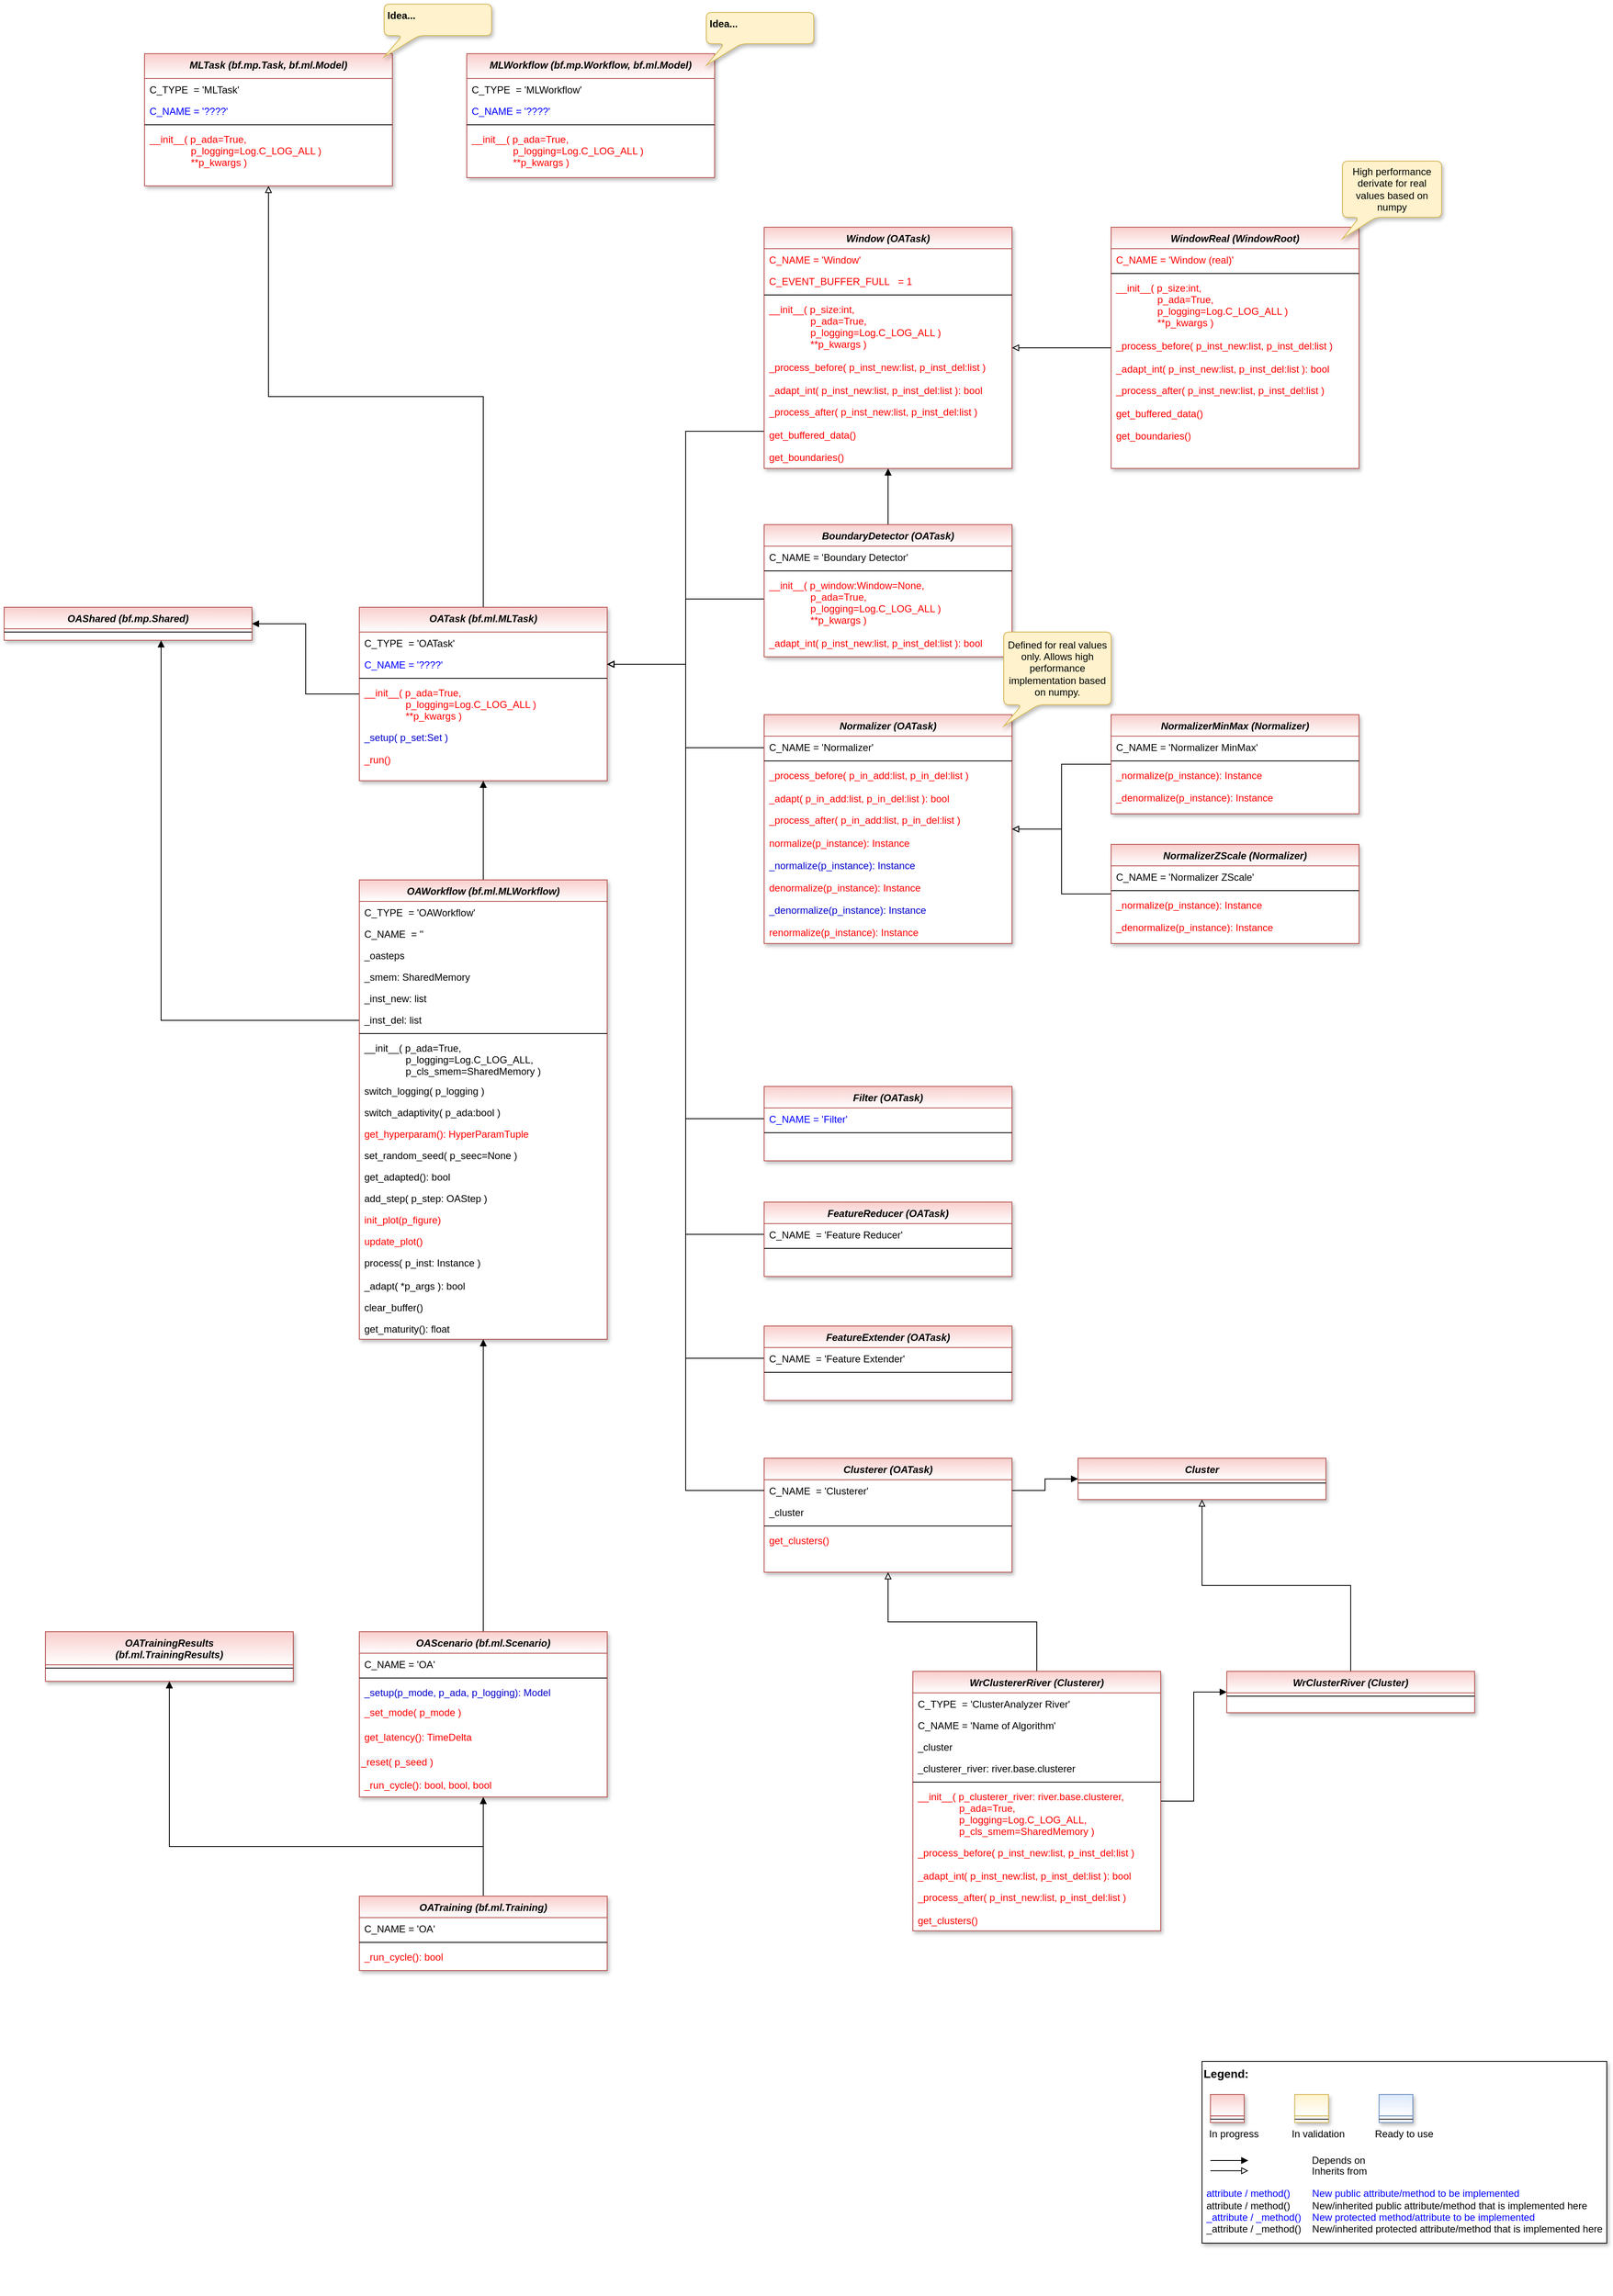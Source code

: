 <mxfile version="20.2.8" type="device"><diagram id="C5RBs43oDa-KdzZeNtuy" name="Page-1"><mxGraphModel dx="2856" dy="2919" grid="1" gridSize="10" guides="1" tooltips="1" connect="1" arrows="1" fold="1" page="1" pageScale="1" pageWidth="2336" pageHeight="1654" math="0" shadow="0"><root><mxCell id="WIyWlLk6GJQsqaUBKTNV-0"/><mxCell id="WIyWlLk6GJQsqaUBKTNV-1" parent="WIyWlLk6GJQsqaUBKTNV-0"/><mxCell id="NC4ok9Ms9W8lQ4tfJlZF-20" style="edgeStyle=orthogonalEdgeStyle;rounded=0;orthogonalLoop=1;jettySize=auto;html=1;fontColor=#FF0000;endArrow=block;endFill=1;" parent="WIyWlLk6GJQsqaUBKTNV-1" source="ado_M-dr3WUVXcom1yO_-1" target="NC4ok9Ms9W8lQ4tfJlZF-16" edge="1"><mxGeometry relative="1" as="geometry"/></mxCell><mxCell id="gAOArVK_EhJN2ORhpzu9-15" style="edgeStyle=orthogonalEdgeStyle;rounded=0;orthogonalLoop=1;jettySize=auto;html=1;endArrow=block;endFill=0;" edge="1" parent="WIyWlLk6GJQsqaUBKTNV-1" source="ado_M-dr3WUVXcom1yO_-1" target="gAOArVK_EhJN2ORhpzu9-0"><mxGeometry relative="1" as="geometry"/></mxCell><mxCell id="ado_M-dr3WUVXcom1yO_-1" value="OATask (bf.ml.MLTask)" style="swimlane;fontStyle=3;align=center;verticalAlign=top;childLayout=stackLayout;horizontal=1;startSize=30;horizontalStack=0;resizeParent=1;resizeLast=0;collapsible=1;marginBottom=0;rounded=0;shadow=1;strokeWidth=1;fillColor=#f8cecc;strokeColor=#b85450;swimlaneFillColor=#ffffff;gradientColor=#ffffff;" parent="WIyWlLk6GJQsqaUBKTNV-1" vertex="1"><mxGeometry x="470" y="580" width="300" height="210" as="geometry"><mxRectangle x="230" y="140" width="160" height="26" as="alternateBounds"/></mxGeometry></mxCell><mxCell id="fdyP1tWBDfPf_pqGQ-dC-29" value="C_TYPE  = 'OATask'" style="text;align=left;verticalAlign=top;spacingLeft=4;spacingRight=4;overflow=hidden;rotatable=0;points=[[0,0.5],[1,0.5]];portConstraint=eastwest;" parent="ado_M-dr3WUVXcom1yO_-1" vertex="1"><mxGeometry y="30" width="300" height="26" as="geometry"/></mxCell><mxCell id="fdyP1tWBDfPf_pqGQ-dC-30" value="C_NAME = '????'" style="text;align=left;verticalAlign=top;spacingLeft=4;spacingRight=4;overflow=hidden;rotatable=0;points=[[0,0.5],[1,0.5]];portConstraint=eastwest;fontColor=#0000FF;" parent="ado_M-dr3WUVXcom1yO_-1" vertex="1"><mxGeometry y="56" width="300" height="26" as="geometry"/></mxCell><mxCell id="ado_M-dr3WUVXcom1yO_-2" value="" style="line;html=1;strokeWidth=1;align=left;verticalAlign=middle;spacingTop=-1;spacingLeft=3;spacingRight=3;rotatable=0;labelPosition=right;points=[];portConstraint=eastwest;" parent="ado_M-dr3WUVXcom1yO_-1" vertex="1"><mxGeometry y="82" width="300" height="8" as="geometry"/></mxCell><mxCell id="fdyP1tWBDfPf_pqGQ-dC-4" value="__init__( p_ada=True,&#10;               p_logging=Log.C_LOG_ALL )&#10;               **p_kwargs )" style="text;align=left;verticalAlign=top;spacingLeft=4;spacingRight=4;overflow=hidden;rotatable=0;points=[[0,0.5],[1,0.5]];portConstraint=eastwest;fontColor=#FF0000;" parent="ado_M-dr3WUVXcom1yO_-1" vertex="1"><mxGeometry y="90" width="300" height="54" as="geometry"/></mxCell><mxCell id="Mj1DZ7dOPw6BhdOe2baF-34" value="_setup( p_set:Set )" style="text;align=left;verticalAlign=top;spacingLeft=4;spacingRight=4;overflow=hidden;rotatable=0;points=[[0,0.5],[1,0.5]];portConstraint=eastwest;fontColor=#0000CC;" parent="ado_M-dr3WUVXcom1yO_-1" vertex="1"><mxGeometry y="144" width="300" height="27" as="geometry"/></mxCell><mxCell id="ado_M-dr3WUVXcom1yO_-3" value="_run()" style="text;align=left;verticalAlign=top;spacingLeft=4;spacingRight=4;overflow=hidden;rotatable=0;points=[[0,0.5],[1,0.5]];portConstraint=eastwest;fontColor=#FF0000;" parent="ado_M-dr3WUVXcom1yO_-1" vertex="1"><mxGeometry y="171" width="300" height="28" as="geometry"/></mxCell><mxCell id="fcJVb3HREh7NScvAmxeq-0" value="" style="group" parent="WIyWlLk6GJQsqaUBKTNV-1" vertex="1" connectable="0"><mxGeometry x="1490" y="2340" width="490" height="220" as="geometry"/></mxCell><mxCell id="fcJVb3HREh7NScvAmxeq-1" value="&lt;font color=&quot;#000000&quot; size=&quot;1&quot;&gt;&lt;b style=&quot;font-size: 14px&quot;&gt;Legend:&lt;br&gt;&lt;/b&gt;&lt;/font&gt;&lt;br&gt;&lt;br&gt;&lt;br&gt;&lt;font color=&quot;#0000ff&quot; style=&quot;font-size: 6px&quot;&gt;&lt;br&gt;&lt;/font&gt;&lt;span style=&quot;color: rgb(0 , 0 , 0)&quot;&gt;&lt;font style=&quot;font-size: 4px&quot;&gt;&amp;nbsp; &amp;nbsp;&lt;/font&gt;&amp;nbsp;In progress&amp;nbsp; &amp;nbsp; &amp;nbsp; &amp;nbsp; &amp;nbsp; &amp;nbsp; In validation&amp;nbsp; &amp;nbsp; &amp;nbsp; &amp;nbsp; &amp;nbsp; &amp;nbsp;Ready to use&lt;/span&gt;&lt;font color=&quot;#000000&quot;&gt;&amp;nbsp;&lt;br&gt;&lt;/font&gt;&lt;font color=&quot;#0000ff&quot;&gt;&lt;br&gt;&lt;br&gt;&lt;br&gt;&lt;br&gt;&amp;nbsp;attribute / method()&amp;nbsp; &amp;nbsp; &amp;nbsp; &amp;nbsp; New public attribute/method to be implemented&lt;/font&gt;&lt;br&gt;&lt;font color=&quot;#000000&quot;&gt;&amp;nbsp;&lt;/font&gt;&lt;font color=&quot;#000000&quot;&gt;attribute / method()&lt;span&gt;&#9;&lt;/span&gt;&amp;nbsp; &amp;nbsp; &amp;nbsp; &amp;nbsp;New/inherited public attribute/method that is implemented here&lt;br&gt;&lt;/font&gt;&lt;font color=&quot;#0000ff&quot;&gt;&amp;nbsp;_attribute /&amp;nbsp;&lt;/font&gt;&lt;font color=&quot;#0000ff&quot;&gt;_method()&amp;nbsp; &amp;nbsp; New protected method/attribute to be implemented&lt;/font&gt;&lt;br&gt;&lt;font color=&quot;#000000&quot;&gt;&amp;nbsp;_attribute / _method()&amp;nbsp; &amp;nbsp; New/inherited protected attribute/method that is implemented here&lt;br&gt;&lt;/font&gt;&lt;font color=&quot;#000000&quot;&gt;&lt;br&gt;&lt;br&gt;&lt;br&gt;&lt;br&gt;&lt;br&gt;&lt;/font&gt;" style="text;html=1;align=left;verticalAlign=top;whiteSpace=wrap;rounded=0;fontColor=#006600;strokeColor=#000000;shadow=1;fillColor=#ffffff;" parent="fcJVb3HREh7NScvAmxeq-0" vertex="1"><mxGeometry width="490.0" height="220" as="geometry"/></mxCell><mxCell id="fcJVb3HREh7NScvAmxeq-2" value="Depends on" style="endArrow=block;html=1;labelPosition=right;verticalLabelPosition=middle;align=left;verticalAlign=middle;endFill=1;fontSize=12;" parent="fcJVb3HREh7NScvAmxeq-0" edge="1"><mxGeometry x="-1623.125" y="-2180" width="51.042" height="50" as="geometry"><mxPoint x="10.208" y="120.003" as="sourcePoint"/><mxPoint x="55.991" y="120.003" as="targetPoint"/><mxPoint x="98" as="offset"/><Array as="points"><mxPoint x="30.625" y="120"/></Array></mxGeometry></mxCell><mxCell id="fcJVb3HREh7NScvAmxeq-3" value="Inherits from" style="endArrow=block;html=1;labelPosition=right;verticalLabelPosition=middle;align=left;verticalAlign=middle;endFill=0;fontSize=12;" parent="fcJVb3HREh7NScvAmxeq-0" edge="1"><mxGeometry x="-1623.125" y="-2180" width="51.042" height="50" as="geometry"><mxPoint x="10.208" y="132.385" as="sourcePoint"/><mxPoint x="55.991" y="132.385" as="targetPoint"/><mxPoint x="98" y="1" as="offset"/></mxGeometry></mxCell><mxCell id="fcJVb3HREh7NScvAmxeq-4" value="" style="swimlane;fontStyle=3;align=center;verticalAlign=top;childLayout=stackLayout;horizontal=1;startSize=26;horizontalStack=0;resizeParent=1;resizeLast=0;collapsible=1;marginBottom=0;rounded=0;shadow=1;strokeWidth=1;fillColor=#f8cecc;strokeColor=#b85450;gradientColor=#ffffff;swimlaneFillColor=#ffffff;" parent="fcJVb3HREh7NScvAmxeq-0" vertex="1"><mxGeometry x="10.208" y="40" width="40.833" height="34" as="geometry"><mxRectangle x="230" y="140" width="160" height="26" as="alternateBounds"/></mxGeometry></mxCell><mxCell id="fcJVb3HREh7NScvAmxeq-5" value="" style="line;html=1;strokeWidth=1;align=left;verticalAlign=middle;spacingTop=-1;spacingLeft=3;spacingRight=3;rotatable=0;labelPosition=right;points=[];portConstraint=eastwest;" parent="fcJVb3HREh7NScvAmxeq-4" vertex="1"><mxGeometry y="26" width="40.833" height="8" as="geometry"/></mxCell><mxCell id="fcJVb3HREh7NScvAmxeq-6" value="" style="swimlane;fontStyle=3;align=center;verticalAlign=top;childLayout=stackLayout;horizontal=1;startSize=26;horizontalStack=0;resizeParent=1;resizeLast=0;collapsible=1;marginBottom=0;rounded=0;shadow=1;strokeWidth=1;fillColor=#fff2cc;strokeColor=#d6b656;gradientColor=#ffffff;swimlaneFillColor=#ffffff;" parent="fcJVb3HREh7NScvAmxeq-0" vertex="1"><mxGeometry x="112.292" y="40" width="40.833" height="34" as="geometry"><mxRectangle x="230" y="140" width="160" height="26" as="alternateBounds"/></mxGeometry></mxCell><mxCell id="fcJVb3HREh7NScvAmxeq-7" value="" style="line;html=1;strokeWidth=1;align=left;verticalAlign=middle;spacingTop=-1;spacingLeft=3;spacingRight=3;rotatable=0;labelPosition=right;points=[];portConstraint=eastwest;" parent="fcJVb3HREh7NScvAmxeq-6" vertex="1"><mxGeometry y="26" width="40.833" height="8" as="geometry"/></mxCell><mxCell id="fcJVb3HREh7NScvAmxeq-8" value="" style="swimlane;fontStyle=3;align=center;verticalAlign=top;childLayout=stackLayout;horizontal=1;startSize=26;horizontalStack=0;resizeParent=1;resizeLast=0;collapsible=1;marginBottom=0;rounded=0;shadow=1;strokeWidth=1;fillColor=#dae8fc;strokeColor=#6c8ebf;gradientColor=#ffffff;swimlaneFillColor=#ffffff;" parent="fcJVb3HREh7NScvAmxeq-0" vertex="1"><mxGeometry x="214.375" y="40" width="40.833" height="34" as="geometry"><mxRectangle x="230" y="140" width="160" height="26" as="alternateBounds"/></mxGeometry></mxCell><mxCell id="fcJVb3HREh7NScvAmxeq-9" value="" style="line;html=1;strokeWidth=1;align=left;verticalAlign=middle;spacingTop=-1;spacingLeft=3;spacingRight=3;rotatable=0;labelPosition=right;points=[];portConstraint=eastwest;" parent="fcJVb3HREh7NScvAmxeq-8" vertex="1"><mxGeometry y="26" width="40.833" height="8" as="geometry"/></mxCell><mxCell id="fdyP1tWBDfPf_pqGQ-dC-9" style="edgeStyle=orthogonalEdgeStyle;rounded=0;orthogonalLoop=1;jettySize=auto;html=1;entryX=0.5;entryY=1;entryDx=0;entryDy=0;fontColor=#0000FF;endArrow=block;endFill=1;" parent="WIyWlLk6GJQsqaUBKTNV-1" source="3OC-FlShTz39iofZlzZl-0" target="ado_M-dr3WUVXcom1yO_-1" edge="1"><mxGeometry relative="1" as="geometry"/></mxCell><mxCell id="NC4ok9Ms9W8lQ4tfJlZF-21" style="edgeStyle=orthogonalEdgeStyle;rounded=0;orthogonalLoop=1;jettySize=auto;html=1;fontColor=#FF0000;endArrow=block;endFill=1;exitX=0.5;exitY=0;exitDx=0;exitDy=0;" parent="WIyWlLk6GJQsqaUBKTNV-1" source="3OC-FlShTz39iofZlzZl-0" target="NC4ok9Ms9W8lQ4tfJlZF-16" edge="1"><mxGeometry relative="1" as="geometry"><Array as="points"><mxPoint x="620" y="1080"/><mxPoint x="230" y="1080"/></Array></mxGeometry></mxCell><mxCell id="3OC-FlShTz39iofZlzZl-0" value="OAWorkflow (bf.ml.MLWorkflow)" style="swimlane;fontStyle=3;align=center;verticalAlign=top;childLayout=stackLayout;horizontal=1;startSize=26;horizontalStack=0;resizeParent=1;resizeLast=0;collapsible=1;marginBottom=0;rounded=0;shadow=1;strokeWidth=1;fillColor=#f8cecc;strokeColor=#b85450;swimlaneFillColor=#ffffff;gradientColor=#ffffff;" parent="WIyWlLk6GJQsqaUBKTNV-1" vertex="1"><mxGeometry x="470" y="910" width="300" height="556" as="geometry"><mxRectangle x="230" y="140" width="160" height="26" as="alternateBounds"/></mxGeometry></mxCell><mxCell id="fdyP1tWBDfPf_pqGQ-dC-33" value="C_TYPE  = 'OAWorkflow'" style="text;align=left;verticalAlign=top;spacingLeft=4;spacingRight=4;overflow=hidden;rotatable=0;points=[[0,0.5],[1,0.5]];portConstraint=eastwest;" parent="3OC-FlShTz39iofZlzZl-0" vertex="1"><mxGeometry y="26" width="300" height="26" as="geometry"/></mxCell><mxCell id="fdyP1tWBDfPf_pqGQ-dC-80" value="C_NAME  = ''" style="text;align=left;verticalAlign=top;spacingLeft=4;spacingRight=4;overflow=hidden;rotatable=0;points=[[0,0.5],[1,0.5]];portConstraint=eastwest;" parent="3OC-FlShTz39iofZlzZl-0" vertex="1"><mxGeometry y="52" width="300" height="26" as="geometry"/></mxCell><mxCell id="fdyP1tWBDfPf_pqGQ-dC-3" value="_oasteps" style="text;align=left;verticalAlign=top;spacingLeft=4;spacingRight=4;overflow=hidden;rotatable=0;points=[[0,0.5],[1,0.5]];portConstraint=eastwest;" parent="3OC-FlShTz39iofZlzZl-0" vertex="1"><mxGeometry y="78" width="300" height="26" as="geometry"/></mxCell><mxCell id="NC4ok9Ms9W8lQ4tfJlZF-22" value="_smem: SharedMemory" style="text;align=left;verticalAlign=top;spacingLeft=4;spacingRight=4;overflow=hidden;rotatable=0;points=[[0,0.5],[1,0.5]];portConstraint=eastwest;" parent="3OC-FlShTz39iofZlzZl-0" vertex="1"><mxGeometry y="104" width="300" height="26" as="geometry"/></mxCell><mxCell id="14kwJcqRUbZYugePbtyL-12" value="_inst_new: list" style="text;align=left;verticalAlign=top;spacingLeft=4;spacingRight=4;overflow=hidden;rotatable=0;points=[[0,0.5],[1,0.5]];portConstraint=eastwest;" parent="3OC-FlShTz39iofZlzZl-0" vertex="1"><mxGeometry y="130" width="300" height="26" as="geometry"/></mxCell><mxCell id="14kwJcqRUbZYugePbtyL-13" value="_inst_del: list" style="text;align=left;verticalAlign=top;spacingLeft=4;spacingRight=4;overflow=hidden;rotatable=0;points=[[0,0.5],[1,0.5]];portConstraint=eastwest;" parent="3OC-FlShTz39iofZlzZl-0" vertex="1"><mxGeometry y="156" width="300" height="26" as="geometry"/></mxCell><mxCell id="3OC-FlShTz39iofZlzZl-1" value="" style="line;html=1;strokeWidth=1;align=left;verticalAlign=middle;spacingTop=-1;spacingLeft=3;spacingRight=3;rotatable=0;labelPosition=right;points=[];portConstraint=eastwest;" parent="3OC-FlShTz39iofZlzZl-0" vertex="1"><mxGeometry y="182" width="300" height="8" as="geometry"/></mxCell><mxCell id="OIbg5HYsmWzggLmKgJNS-1" value="__init__( p_ada=True,&#10;               p_logging=Log.C_LOG_ALL,&#10;               p_cls_smem=SharedMemory )" style="text;align=left;verticalAlign=top;spacingLeft=4;spacingRight=4;overflow=hidden;rotatable=0;points=[[0,0.5],[1,0.5]];portConstraint=eastwest;fontColor=default;" parent="3OC-FlShTz39iofZlzZl-0" vertex="1"><mxGeometry y="190" width="300" height="52" as="geometry"/></mxCell><mxCell id="OIbg5HYsmWzggLmKgJNS-3" value="switch_logging( p_logging ) " style="text;align=left;verticalAlign=top;spacingLeft=4;spacingRight=4;overflow=hidden;rotatable=0;points=[[0,0.5],[1,0.5]];portConstraint=eastwest;fontColor=default;" parent="3OC-FlShTz39iofZlzZl-0" vertex="1"><mxGeometry y="242" width="300" height="26" as="geometry"/></mxCell><mxCell id="OIbg5HYsmWzggLmKgJNS-2" value="switch_adaptivity( p_ada:bool )" style="text;align=left;verticalAlign=top;spacingLeft=4;spacingRight=4;overflow=hidden;rotatable=0;points=[[0,0.5],[1,0.5]];portConstraint=eastwest;fontColor=default;" parent="3OC-FlShTz39iofZlzZl-0" vertex="1"><mxGeometry y="268" width="300" height="26" as="geometry"/></mxCell><mxCell id="DvMJfROqPm55GrkHtYHW-2" value="get_hyperparam(): HyperParamTuple" style="text;align=left;verticalAlign=top;spacingLeft=4;spacingRight=4;overflow=hidden;rotatable=0;points=[[0,0.5],[1,0.5]];portConstraint=eastwest;fontColor=#FF0000;" parent="3OC-FlShTz39iofZlzZl-0" vertex="1"><mxGeometry y="294" width="300" height="26" as="geometry"/></mxCell><mxCell id="OIbg5HYsmWzggLmKgJNS-5" value="set_random_seed( p_seec=None )" style="text;align=left;verticalAlign=top;spacingLeft=4;spacingRight=4;overflow=hidden;rotatable=0;points=[[0,0.5],[1,0.5]];portConstraint=eastwest;fontColor=default;" parent="3OC-FlShTz39iofZlzZl-0" vertex="1"><mxGeometry y="320" width="300" height="26" as="geometry"/></mxCell><mxCell id="OIbg5HYsmWzggLmKgJNS-6" value="get_adapted(): bool" style="text;align=left;verticalAlign=top;spacingLeft=4;spacingRight=4;overflow=hidden;rotatable=0;points=[[0,0.5],[1,0.5]];portConstraint=eastwest;fontColor=default;" parent="3OC-FlShTz39iofZlzZl-0" vertex="1"><mxGeometry y="346" width="300" height="26" as="geometry"/></mxCell><mxCell id="fdyP1tWBDfPf_pqGQ-dC-2" value="add_step( p_step: OAStep )" style="text;align=left;verticalAlign=top;spacingLeft=4;spacingRight=4;overflow=hidden;rotatable=0;points=[[0,0.5],[1,0.5]];portConstraint=eastwest;fontColor=default;" parent="3OC-FlShTz39iofZlzZl-0" vertex="1"><mxGeometry y="372" width="300" height="26" as="geometry"/></mxCell><mxCell id="zpARfOfBUK2rn1c3wVCv-0" value="init_plot(p_figure)" style="text;align=left;verticalAlign=top;spacingLeft=4;spacingRight=4;overflow=hidden;rotatable=0;points=[[0,0.5],[1,0.5]];portConstraint=eastwest;fontColor=#FF0000;" parent="3OC-FlShTz39iofZlzZl-0" vertex="1"><mxGeometry y="398" width="300" height="26" as="geometry"/></mxCell><mxCell id="zpARfOfBUK2rn1c3wVCv-1" value="update_plot()" style="text;align=left;verticalAlign=top;spacingLeft=4;spacingRight=4;overflow=hidden;rotatable=0;points=[[0,0.5],[1,0.5]];portConstraint=eastwest;fontColor=#FF0000;" parent="3OC-FlShTz39iofZlzZl-0" vertex="1"><mxGeometry y="424" width="300" height="26" as="geometry"/></mxCell><mxCell id="qM1fBCs7_2jbFydnXF-A-2" value="process( p_inst: Instance )&#10;" style="text;align=left;verticalAlign=top;spacingLeft=4;spacingRight=4;overflow=hidden;rotatable=0;points=[[0,0.5],[1,0.5]];portConstraint=eastwest;fontColor=default;" parent="3OC-FlShTz39iofZlzZl-0" vertex="1"><mxGeometry y="450" width="300" height="28" as="geometry"/></mxCell><mxCell id="DvMJfROqPm55GrkHtYHW-3" value="_adapt( *p_args ): bool" style="text;align=left;verticalAlign=top;spacingLeft=4;spacingRight=4;overflow=hidden;rotatable=0;points=[[0,0.5],[1,0.5]];portConstraint=eastwest;fontColor=default;" parent="3OC-FlShTz39iofZlzZl-0" vertex="1"><mxGeometry y="478" width="300" height="26" as="geometry"/></mxCell><mxCell id="OIbg5HYsmWzggLmKgJNS-7" value="clear_buffer()" style="text;align=left;verticalAlign=top;spacingLeft=4;spacingRight=4;overflow=hidden;rotatable=0;points=[[0,0.5],[1,0.5]];portConstraint=eastwest;fontColor=default;" parent="3OC-FlShTz39iofZlzZl-0" vertex="1"><mxGeometry y="504" width="300" height="26" as="geometry"/></mxCell><mxCell id="OIbg5HYsmWzggLmKgJNS-8" value="get_maturity(): float" style="text;align=left;verticalAlign=top;spacingLeft=4;spacingRight=4;overflow=hidden;rotatable=0;points=[[0,0.5],[1,0.5]];portConstraint=eastwest;fontColor=default;" parent="3OC-FlShTz39iofZlzZl-0" vertex="1"><mxGeometry y="530" width="300" height="26" as="geometry"/></mxCell><mxCell id="fdyP1tWBDfPf_pqGQ-dC-82" style="edgeStyle=orthogonalEdgeStyle;rounded=0;orthogonalLoop=1;jettySize=auto;html=1;endArrow=block;endFill=1;fontColor=#0000FF;entryX=0.5;entryY=1;entryDx=0;entryDy=0;" parent="WIyWlLk6GJQsqaUBKTNV-1" source="fdyP1tWBDfPf_pqGQ-dC-23" target="3OC-FlShTz39iofZlzZl-0" edge="1"><mxGeometry relative="1" as="geometry"><mxPoint x="640" y="1960" as="targetPoint"/></mxGeometry></mxCell><mxCell id="fdyP1tWBDfPf_pqGQ-dC-23" value="OAScenario (bf.ml.Scenario)" style="swimlane;fontStyle=3;align=center;verticalAlign=top;childLayout=stackLayout;horizontal=1;startSize=26;horizontalStack=0;resizeParent=1;resizeLast=0;collapsible=1;marginBottom=0;rounded=0;shadow=1;strokeWidth=1;fillColor=#f8cecc;strokeColor=#b85450;swimlaneFillColor=#ffffff;gradientColor=#ffffff;" parent="WIyWlLk6GJQsqaUBKTNV-1" vertex="1"><mxGeometry x="470" y="1820" width="300" height="200" as="geometry"><mxRectangle x="230" y="140" width="160" height="26" as="alternateBounds"/></mxGeometry></mxCell><mxCell id="NC4ok9Ms9W8lQ4tfJlZF-8" value="C_NAME = 'OA'" style="text;align=left;verticalAlign=top;spacingLeft=4;spacingRight=4;overflow=hidden;rotatable=0;points=[[0,0.5],[1,0.5]];portConstraint=eastwest;" parent="fdyP1tWBDfPf_pqGQ-dC-23" vertex="1"><mxGeometry y="26" width="300" height="26" as="geometry"/></mxCell><mxCell id="fdyP1tWBDfPf_pqGQ-dC-24" value="" style="line;html=1;strokeWidth=1;align=left;verticalAlign=middle;spacingTop=-1;spacingLeft=3;spacingRight=3;rotatable=0;labelPosition=right;points=[];portConstraint=eastwest;" parent="fdyP1tWBDfPf_pqGQ-dC-23" vertex="1"><mxGeometry y="52" width="300" height="8" as="geometry"/></mxCell><mxCell id="NC4ok9Ms9W8lQ4tfJlZF-9" value="_setup(p_mode, p_ada, p_logging): Model" style="text;align=left;verticalAlign=top;spacingLeft=4;spacingRight=4;overflow=hidden;rotatable=0;points=[[0,0.5],[1,0.5]];portConstraint=eastwest;fontColor=#0000CC;" parent="fdyP1tWBDfPf_pqGQ-dC-23" vertex="1"><mxGeometry y="60" width="300" height="24" as="geometry"/></mxCell><mxCell id="NC4ok9Ms9W8lQ4tfJlZF-10" value="_set_mode( p_mode )" style="text;align=left;verticalAlign=top;spacingLeft=4;spacingRight=4;overflow=hidden;rotatable=0;points=[[0,0.5],[1,0.5]];portConstraint=eastwest;fontColor=#FF0000;" parent="fdyP1tWBDfPf_pqGQ-dC-23" vertex="1"><mxGeometry y="84" width="300" height="30" as="geometry"/></mxCell><mxCell id="NC4ok9Ms9W8lQ4tfJlZF-11" value="get_latency(): TimeDelta" style="text;align=left;verticalAlign=top;spacingLeft=4;spacingRight=4;overflow=hidden;rotatable=0;points=[[0,0.5],[1,0.5]];portConstraint=eastwest;fontColor=#FF0000;" parent="fdyP1tWBDfPf_pqGQ-dC-23" vertex="1"><mxGeometry y="114" width="300" height="30" as="geometry"/></mxCell><mxCell id="NC4ok9Ms9W8lQ4tfJlZF-12" value="&lt;span style=&quot;font-family: helvetica; font-size: 12px; font-style: normal; font-weight: 400; letter-spacing: normal; text-align: left; text-indent: 0px; text-transform: none; word-spacing: 0px; background-color: rgb(248, 249, 250); display: inline; float: none;&quot;&gt;_reset( p_seed )&lt;/span&gt;" style="text;whiteSpace=wrap;html=1;fontColor=#FF0000;" parent="fdyP1tWBDfPf_pqGQ-dC-23" vertex="1"><mxGeometry y="144" width="300" height="28" as="geometry"/></mxCell><mxCell id="NC4ok9Ms9W8lQ4tfJlZF-13" value="_run_cycle(): bool, bool, bool" style="text;align=left;verticalAlign=top;spacingLeft=4;spacingRight=4;overflow=hidden;rotatable=0;points=[[0,0.5],[1,0.5]];portConstraint=eastwest;fontColor=#FF0000;" parent="fdyP1tWBDfPf_pqGQ-dC-23" vertex="1"><mxGeometry y="172" width="300" height="26" as="geometry"/></mxCell><mxCell id="fdyP1tWBDfPf_pqGQ-dC-84" style="edgeStyle=orthogonalEdgeStyle;rounded=0;orthogonalLoop=1;jettySize=auto;html=1;entryX=0.5;entryY=1;entryDx=0;entryDy=0;endArrow=block;endFill=1;fontColor=#0000FF;" parent="WIyWlLk6GJQsqaUBKTNV-1" source="fdyP1tWBDfPf_pqGQ-dC-26" target="fdyP1tWBDfPf_pqGQ-dC-23" edge="1"><mxGeometry relative="1" as="geometry"/></mxCell><mxCell id="fdyP1tWBDfPf_pqGQ-dC-85" style="edgeStyle=orthogonalEdgeStyle;rounded=0;orthogonalLoop=1;jettySize=auto;html=1;entryX=0.5;entryY=1;entryDx=0;entryDy=0;endArrow=block;endFill=1;fontColor=#0000FF;exitX=0.5;exitY=0;exitDx=0;exitDy=0;" parent="WIyWlLk6GJQsqaUBKTNV-1" source="fdyP1tWBDfPf_pqGQ-dC-26" target="fdyP1tWBDfPf_pqGQ-dC-35" edge="1"><mxGeometry relative="1" as="geometry"><Array as="points"><mxPoint x="620" y="2080"/><mxPoint x="240" y="2080"/></Array></mxGeometry></mxCell><mxCell id="fdyP1tWBDfPf_pqGQ-dC-26" value="OATraining (bf.ml.Training)" style="swimlane;fontStyle=3;align=center;verticalAlign=top;childLayout=stackLayout;horizontal=1;startSize=26;horizontalStack=0;resizeParent=1;resizeLast=0;collapsible=1;marginBottom=0;rounded=0;shadow=1;strokeWidth=1;fillColor=#f8cecc;strokeColor=#b85450;swimlaneFillColor=#ffffff;gradientColor=#ffffff;" parent="WIyWlLk6GJQsqaUBKTNV-1" vertex="1"><mxGeometry x="470" y="2140" width="300" height="90" as="geometry"><mxRectangle x="230" y="140" width="160" height="26" as="alternateBounds"/></mxGeometry></mxCell><mxCell id="NC4ok9Ms9W8lQ4tfJlZF-15" value="C_NAME = 'OA'" style="text;align=left;verticalAlign=top;spacingLeft=4;spacingRight=4;overflow=hidden;rotatable=0;points=[[0,0.5],[1,0.5]];portConstraint=eastwest;" parent="fdyP1tWBDfPf_pqGQ-dC-26" vertex="1"><mxGeometry y="26" width="300" height="26" as="geometry"/></mxCell><mxCell id="fdyP1tWBDfPf_pqGQ-dC-27" value="" style="line;html=1;strokeWidth=1;align=left;verticalAlign=middle;spacingTop=-1;spacingLeft=3;spacingRight=3;rotatable=0;labelPosition=right;points=[];portConstraint=eastwest;" parent="fdyP1tWBDfPf_pqGQ-dC-26" vertex="1"><mxGeometry y="52" width="300" height="8" as="geometry"/></mxCell><mxCell id="NC4ok9Ms9W8lQ4tfJlZF-14" value="_run_cycle(): bool" style="text;align=left;verticalAlign=top;spacingLeft=4;spacingRight=4;overflow=hidden;rotatable=0;points=[[0,0.5],[1,0.5]];portConstraint=eastwest;fontColor=#FF0000;" parent="fdyP1tWBDfPf_pqGQ-dC-26" vertex="1"><mxGeometry y="60" width="300" height="24" as="geometry"/></mxCell><mxCell id="fdyP1tWBDfPf_pqGQ-dC-35" value="OATrainingResults &#10;(bf.ml.TrainingResults)" style="swimlane;fontStyle=3;align=center;verticalAlign=top;childLayout=stackLayout;horizontal=1;startSize=40;horizontalStack=0;resizeParent=1;resizeLast=0;collapsible=1;marginBottom=0;rounded=0;shadow=1;strokeWidth=1;fillColor=#f8cecc;strokeColor=#b85450;swimlaneFillColor=#ffffff;gradientColor=#ffffff;" parent="WIyWlLk6GJQsqaUBKTNV-1" vertex="1"><mxGeometry x="90" y="1820" width="300" height="60" as="geometry"><mxRectangle x="230" y="140" width="160" height="26" as="alternateBounds"/></mxGeometry></mxCell><mxCell id="fdyP1tWBDfPf_pqGQ-dC-36" value="" style="line;html=1;strokeWidth=1;align=left;verticalAlign=middle;spacingTop=-1;spacingLeft=3;spacingRight=3;rotatable=0;labelPosition=right;points=[];portConstraint=eastwest;" parent="fdyP1tWBDfPf_pqGQ-dC-35" vertex="1"><mxGeometry y="40" width="300" height="8" as="geometry"/></mxCell><mxCell id="fdyP1tWBDfPf_pqGQ-dC-51" style="edgeStyle=orthogonalEdgeStyle;rounded=0;orthogonalLoop=1;jettySize=auto;html=1;endArrow=block;endFill=0;fontColor=#0000FF;entryX=1;entryY=0.5;entryDx=0;entryDy=0;" parent="WIyWlLk6GJQsqaUBKTNV-1" source="fdyP1tWBDfPf_pqGQ-dC-42" target="fdyP1tWBDfPf_pqGQ-dC-30" edge="1"><mxGeometry relative="1" as="geometry"><mxPoint x="610" y="657" as="targetPoint"/><Array as="points"><mxPoint x="865" y="367"/><mxPoint x="865" y="649"/></Array></mxGeometry></mxCell><mxCell id="fdyP1tWBDfPf_pqGQ-dC-42" value="Window (OATask)" style="swimlane;fontStyle=3;align=center;verticalAlign=top;childLayout=stackLayout;horizontal=1;startSize=26;horizontalStack=0;resizeParent=1;resizeLast=0;collapsible=1;marginBottom=0;rounded=0;shadow=1;strokeWidth=1;fillColor=#f8cecc;strokeColor=#b85450;swimlaneFillColor=#ffffff;gradientColor=#ffffff;" parent="WIyWlLk6GJQsqaUBKTNV-1" vertex="1"><mxGeometry x="960" y="120" width="300" height="292" as="geometry"><mxRectangle x="230" y="140" width="160" height="26" as="alternateBounds"/></mxGeometry></mxCell><mxCell id="fdyP1tWBDfPf_pqGQ-dC-44" value="C_NAME = 'Window'" style="text;align=left;verticalAlign=top;spacingLeft=4;spacingRight=4;overflow=hidden;rotatable=0;points=[[0,0.5],[1,0.5]];portConstraint=eastwest;fontColor=#FF0000;" parent="fdyP1tWBDfPf_pqGQ-dC-42" vertex="1"><mxGeometry y="26" width="300" height="26" as="geometry"/></mxCell><mxCell id="RqsyXpQBPQFgxEc13Akh-0" value="C_EVENT_BUFFER_FULL   = 1" style="text;align=left;verticalAlign=top;spacingLeft=4;spacingRight=4;overflow=hidden;rotatable=0;points=[[0,0.5],[1,0.5]];portConstraint=eastwest;fontColor=#FF0000;" parent="fdyP1tWBDfPf_pqGQ-dC-42" vertex="1"><mxGeometry y="52" width="300" height="26" as="geometry"/></mxCell><mxCell id="fdyP1tWBDfPf_pqGQ-dC-45" value="" style="line;html=1;strokeWidth=1;align=left;verticalAlign=middle;spacingTop=-1;spacingLeft=3;spacingRight=3;rotatable=0;labelPosition=right;points=[];portConstraint=eastwest;" parent="fdyP1tWBDfPf_pqGQ-dC-42" vertex="1"><mxGeometry y="78" width="300" height="8" as="geometry"/></mxCell><mxCell id="mSS3zE6FMx0fszcsHujp-1" value="__init__( p_size:int,&#10;               p_ada=True,&#10;               p_logging=Log.C_LOG_ALL )&#10;               **p_kwargs )" style="text;align=left;verticalAlign=top;spacingLeft=4;spacingRight=4;overflow=hidden;rotatable=0;points=[[0,0.5],[1,0.5]];portConstraint=eastwest;fontColor=#FF0000;" parent="fdyP1tWBDfPf_pqGQ-dC-42" vertex="1"><mxGeometry y="86" width="300" height="70" as="geometry"/></mxCell><mxCell id="mSS3zE6FMx0fszcsHujp-4" value="_process_before( p_inst_new:list, p_inst_del:list )&#10;" style="text;align=left;verticalAlign=top;spacingLeft=4;spacingRight=4;overflow=hidden;rotatable=0;points=[[0,0.5],[1,0.5]];portConstraint=eastwest;fontColor=#FF0000;" parent="fdyP1tWBDfPf_pqGQ-dC-42" vertex="1"><mxGeometry y="156" width="300" height="28" as="geometry"/></mxCell><mxCell id="mSS3zE6FMx0fszcsHujp-5" value="_adapt_int( p_inst_new:list, p_inst_del:list ): bool" style="text;align=left;verticalAlign=top;spacingLeft=4;spacingRight=4;overflow=hidden;rotatable=0;points=[[0,0.5],[1,0.5]];portConstraint=eastwest;fontColor=#FF0000;" parent="fdyP1tWBDfPf_pqGQ-dC-42" vertex="1"><mxGeometry y="184" width="300" height="26" as="geometry"/></mxCell><mxCell id="mSS3zE6FMx0fszcsHujp-6" value="_process_after( p_inst_new:list, p_inst_del:list )&#10;" style="text;align=left;verticalAlign=top;spacingLeft=4;spacingRight=4;overflow=hidden;rotatable=0;points=[[0,0.5],[1,0.5]];portConstraint=eastwest;fontColor=#FF0000;" parent="fdyP1tWBDfPf_pqGQ-dC-42" vertex="1"><mxGeometry y="210" width="300" height="28" as="geometry"/></mxCell><mxCell id="zpARfOfBUK2rn1c3wVCv-2" value="get_buffered_data()" style="text;align=left;verticalAlign=top;spacingLeft=4;spacingRight=4;overflow=hidden;rotatable=0;points=[[0,0.5],[1,0.5]];portConstraint=eastwest;fontColor=#FF0000;" parent="fdyP1tWBDfPf_pqGQ-dC-42" vertex="1"><mxGeometry y="238" width="300" height="27" as="geometry"/></mxCell><mxCell id="mSS3zE6FMx0fszcsHujp-0" value="get_boundaries()" style="text;align=left;verticalAlign=top;spacingLeft=4;spacingRight=4;overflow=hidden;rotatable=0;points=[[0,0.5],[1,0.5]];portConstraint=eastwest;fontColor=#FF0000;" parent="fdyP1tWBDfPf_pqGQ-dC-42" vertex="1"><mxGeometry y="265" width="300" height="27" as="geometry"/></mxCell><mxCell id="NC4ok9Ms9W8lQ4tfJlZF-0" style="edgeStyle=orthogonalEdgeStyle;rounded=0;orthogonalLoop=1;jettySize=auto;html=1;entryX=1;entryY=0.5;entryDx=0;entryDy=0;exitX=0;exitY=0.5;exitDx=0;exitDy=0;endArrow=block;endFill=0;" parent="WIyWlLk6GJQsqaUBKTNV-1" target="fdyP1tWBDfPf_pqGQ-dC-30" edge="1"><mxGeometry relative="1" as="geometry"><mxPoint x="960" y="749" as="sourcePoint"/><Array as="points"><mxPoint x="960" y="750"/><mxPoint x="865" y="750"/><mxPoint x="865" y="649"/></Array></mxGeometry></mxCell><mxCell id="fdyP1tWBDfPf_pqGQ-dC-52" value="Normalizer (OATask)" style="swimlane;fontStyle=3;align=center;verticalAlign=top;childLayout=stackLayout;horizontal=1;startSize=26;horizontalStack=0;resizeParent=1;resizeLast=0;collapsible=1;marginBottom=0;rounded=0;shadow=1;strokeWidth=1;fillColor=#f8cecc;strokeColor=#b85450;swimlaneFillColor=#ffffff;gradientColor=#ffffff;" parent="WIyWlLk6GJQsqaUBKTNV-1" vertex="1"><mxGeometry x="960" y="710" width="300" height="277" as="geometry"><mxRectangle x="230" y="140" width="160" height="26" as="alternateBounds"/></mxGeometry></mxCell><mxCell id="fdyP1tWBDfPf_pqGQ-dC-54" value="C_NAME = 'Normalizer'" style="text;align=left;verticalAlign=top;spacingLeft=4;spacingRight=4;overflow=hidden;rotatable=0;points=[[0,0.5],[1,0.5]];portConstraint=eastwest;fontColor=default;" parent="fdyP1tWBDfPf_pqGQ-dC-52" vertex="1"><mxGeometry y="26" width="300" height="26" as="geometry"/></mxCell><mxCell id="fdyP1tWBDfPf_pqGQ-dC-55" value="" style="line;html=1;strokeWidth=1;align=left;verticalAlign=middle;spacingTop=-1;spacingLeft=3;spacingRight=3;rotatable=0;labelPosition=right;points=[];portConstraint=eastwest;" parent="fdyP1tWBDfPf_pqGQ-dC-52" vertex="1"><mxGeometry y="52" width="300" height="8" as="geometry"/></mxCell><mxCell id="6KIZsyNkFvf6BareoY1m-6" value="_process_before( p_in_add:list, p_in_del:list )&#10;" style="text;align=left;verticalAlign=top;spacingLeft=4;spacingRight=4;overflow=hidden;rotatable=0;points=[[0,0.5],[1,0.5]];portConstraint=eastwest;fontColor=#FF0000;" parent="fdyP1tWBDfPf_pqGQ-dC-52" vertex="1"><mxGeometry y="60" width="300" height="28" as="geometry"/></mxCell><mxCell id="6KIZsyNkFvf6BareoY1m-7" value="_adapt( p_in_add:list, p_in_del:list ): bool" style="text;align=left;verticalAlign=top;spacingLeft=4;spacingRight=4;overflow=hidden;rotatable=0;points=[[0,0.5],[1,0.5]];portConstraint=eastwest;fontColor=#FF0000;" parent="fdyP1tWBDfPf_pqGQ-dC-52" vertex="1"><mxGeometry y="88" width="300" height="26" as="geometry"/></mxCell><mxCell id="6KIZsyNkFvf6BareoY1m-8" value="_process_after( p_in_add:list, p_in_del:list )&#10;" style="text;align=left;verticalAlign=top;spacingLeft=4;spacingRight=4;overflow=hidden;rotatable=0;points=[[0,0.5],[1,0.5]];portConstraint=eastwest;fontColor=#FF0000;" parent="fdyP1tWBDfPf_pqGQ-dC-52" vertex="1"><mxGeometry y="114" width="300" height="28" as="geometry"/></mxCell><mxCell id="NC4ok9Ms9W8lQ4tfJlZF-23" value="normalize(p_instance): Instance" style="text;align=left;verticalAlign=top;spacingLeft=4;spacingRight=4;overflow=hidden;rotatable=0;points=[[0,0.5],[1,0.5]];portConstraint=eastwest;fontColor=#FF0000;" parent="fdyP1tWBDfPf_pqGQ-dC-52" vertex="1"><mxGeometry y="142" width="300" height="27" as="geometry"/></mxCell><mxCell id="zpARfOfBUK2rn1c3wVCv-5" value="_normalize(p_instance): Instance" style="text;align=left;verticalAlign=top;spacingLeft=4;spacingRight=4;overflow=hidden;rotatable=0;points=[[0,0.5],[1,0.5]];portConstraint=eastwest;fontColor=#0000CC;" parent="fdyP1tWBDfPf_pqGQ-dC-52" vertex="1"><mxGeometry y="169" width="300" height="27" as="geometry"/></mxCell><mxCell id="NC4ok9Ms9W8lQ4tfJlZF-24" value="denormalize(p_instance): Instance" style="text;align=left;verticalAlign=top;spacingLeft=4;spacingRight=4;overflow=hidden;rotatable=0;points=[[0,0.5],[1,0.5]];portConstraint=eastwest;fontColor=#FF0000;" parent="fdyP1tWBDfPf_pqGQ-dC-52" vertex="1"><mxGeometry y="196" width="300" height="27" as="geometry"/></mxCell><mxCell id="zpARfOfBUK2rn1c3wVCv-6" value="_denormalize(p_instance): Instance" style="text;align=left;verticalAlign=top;spacingLeft=4;spacingRight=4;overflow=hidden;rotatable=0;points=[[0,0.5],[1,0.5]];portConstraint=eastwest;fontColor=#0000CC;" parent="fdyP1tWBDfPf_pqGQ-dC-52" vertex="1"><mxGeometry y="223" width="300" height="27" as="geometry"/></mxCell><mxCell id="NC4ok9Ms9W8lQ4tfJlZF-25" value="renormalize(p_instance): Instance" style="text;align=left;verticalAlign=top;spacingLeft=4;spacingRight=4;overflow=hidden;rotatable=0;points=[[0,0.5],[1,0.5]];portConstraint=eastwest;fontColor=#FF0000;" parent="fdyP1tWBDfPf_pqGQ-dC-52" vertex="1"><mxGeometry y="250" width="300" height="27" as="geometry"/></mxCell><mxCell id="fdyP1tWBDfPf_pqGQ-dC-61" style="edgeStyle=orthogonalEdgeStyle;rounded=0;orthogonalLoop=1;jettySize=auto;html=1;endArrow=block;endFill=0;fontColor=#0000FF;exitX=0;exitY=0.5;exitDx=0;exitDy=0;entryX=1;entryY=0.5;entryDx=0;entryDy=0;" parent="WIyWlLk6GJQsqaUBKTNV-1" target="fdyP1tWBDfPf_pqGQ-dC-30" edge="1"><mxGeometry relative="1" as="geometry"><mxPoint x="610" y="657" as="targetPoint"/><mxPoint x="960" y="1199" as="sourcePoint"/><Array as="points"><mxPoint x="865" y="1199"/><mxPoint x="865" y="649"/></Array></mxGeometry></mxCell><mxCell id="fdyP1tWBDfPf_pqGQ-dC-57" value="Filter (OATask)" style="swimlane;fontStyle=3;align=center;verticalAlign=top;childLayout=stackLayout;horizontal=1;startSize=26;horizontalStack=0;resizeParent=1;resizeLast=0;collapsible=1;marginBottom=0;rounded=0;shadow=1;strokeWidth=1;fillColor=#f8cecc;strokeColor=#b85450;swimlaneFillColor=#ffffff;gradientColor=#ffffff;" parent="WIyWlLk6GJQsqaUBKTNV-1" vertex="1"><mxGeometry x="960" y="1160" width="300" height="90" as="geometry"><mxRectangle x="230" y="140" width="160" height="26" as="alternateBounds"/></mxGeometry></mxCell><mxCell id="fdyP1tWBDfPf_pqGQ-dC-59" value="C_NAME = 'Filter'" style="text;align=left;verticalAlign=top;spacingLeft=4;spacingRight=4;overflow=hidden;rotatable=0;points=[[0,0.5],[1,0.5]];portConstraint=eastwest;fontColor=#0000FF;" parent="fdyP1tWBDfPf_pqGQ-dC-57" vertex="1"><mxGeometry y="26" width="300" height="26" as="geometry"/></mxCell><mxCell id="fdyP1tWBDfPf_pqGQ-dC-60" value="" style="line;html=1;strokeWidth=1;align=left;verticalAlign=middle;spacingTop=-1;spacingLeft=3;spacingRight=3;rotatable=0;labelPosition=right;points=[];portConstraint=eastwest;" parent="fdyP1tWBDfPf_pqGQ-dC-57" vertex="1"><mxGeometry y="52" width="300" height="8" as="geometry"/></mxCell><mxCell id="fdyP1tWBDfPf_pqGQ-dC-70" style="edgeStyle=orthogonalEdgeStyle;rounded=0;orthogonalLoop=1;jettySize=auto;html=1;endArrow=block;endFill=0;fontColor=#0000FF;entryX=1;entryY=0.5;entryDx=0;entryDy=0;exitX=0;exitY=0.5;exitDx=0;exitDy=0;" parent="WIyWlLk6GJQsqaUBKTNV-1" source="fdyP1tWBDfPf_pqGQ-dC-63" target="fdyP1tWBDfPf_pqGQ-dC-30" edge="1"><mxGeometry relative="1" as="geometry"><mxPoint x="610" y="657" as="targetPoint"/></mxGeometry></mxCell><mxCell id="fdyP1tWBDfPf_pqGQ-dC-62" value="FeatureReducer (OATask)" style="swimlane;fontStyle=3;align=center;verticalAlign=top;childLayout=stackLayout;horizontal=1;startSize=26;horizontalStack=0;resizeParent=1;resizeLast=0;collapsible=1;marginBottom=0;rounded=0;shadow=1;strokeWidth=1;fillColor=#f8cecc;strokeColor=#b85450;swimlaneFillColor=#ffffff;gradientColor=#ffffff;" parent="WIyWlLk6GJQsqaUBKTNV-1" vertex="1"><mxGeometry x="960" y="1300" width="300" height="90" as="geometry"><mxRectangle x="230" y="140" width="160" height="26" as="alternateBounds"/></mxGeometry></mxCell><mxCell id="fdyP1tWBDfPf_pqGQ-dC-63" value="C_NAME  = 'Feature Reducer'" style="text;align=left;verticalAlign=top;spacingLeft=4;spacingRight=4;overflow=hidden;rotatable=0;points=[[0,0.5],[1,0.5]];portConstraint=eastwest;" parent="fdyP1tWBDfPf_pqGQ-dC-62" vertex="1"><mxGeometry y="26" width="300" height="26" as="geometry"/></mxCell><mxCell id="fdyP1tWBDfPf_pqGQ-dC-65" value="" style="line;html=1;strokeWidth=1;align=left;verticalAlign=middle;spacingTop=-1;spacingLeft=3;spacingRight=3;rotatable=0;labelPosition=right;points=[];portConstraint=eastwest;" parent="fdyP1tWBDfPf_pqGQ-dC-62" vertex="1"><mxGeometry y="52" width="300" height="8" as="geometry"/></mxCell><mxCell id="fdyP1tWBDfPf_pqGQ-dC-71" style="edgeStyle=orthogonalEdgeStyle;rounded=0;orthogonalLoop=1;jettySize=auto;html=1;endArrow=block;endFill=0;fontColor=#0000FF;entryX=1;entryY=0.5;entryDx=0;entryDy=0;exitX=0;exitY=0.5;exitDx=0;exitDy=0;" parent="WIyWlLk6GJQsqaUBKTNV-1" source="fdyP1tWBDfPf_pqGQ-dC-67" target="fdyP1tWBDfPf_pqGQ-dC-30" edge="1"><mxGeometry relative="1" as="geometry"><mxPoint x="610" y="657" as="targetPoint"/></mxGeometry></mxCell><mxCell id="fdyP1tWBDfPf_pqGQ-dC-66" value="FeatureExtender (OATask)" style="swimlane;fontStyle=3;align=center;verticalAlign=top;childLayout=stackLayout;horizontal=1;startSize=26;horizontalStack=0;resizeParent=1;resizeLast=0;collapsible=1;marginBottom=0;rounded=0;shadow=1;strokeWidth=1;fillColor=#f8cecc;strokeColor=#b85450;swimlaneFillColor=#ffffff;gradientColor=#ffffff;" parent="WIyWlLk6GJQsqaUBKTNV-1" vertex="1"><mxGeometry x="960" y="1450" width="300" height="90" as="geometry"><mxRectangle x="230" y="140" width="160" height="26" as="alternateBounds"/></mxGeometry></mxCell><mxCell id="fdyP1tWBDfPf_pqGQ-dC-67" value="C_NAME  = 'Feature Extender'" style="text;align=left;verticalAlign=top;spacingLeft=4;spacingRight=4;overflow=hidden;rotatable=0;points=[[0,0.5],[1,0.5]];portConstraint=eastwest;" parent="fdyP1tWBDfPf_pqGQ-dC-66" vertex="1"><mxGeometry y="26" width="300" height="26" as="geometry"/></mxCell><mxCell id="fdyP1tWBDfPf_pqGQ-dC-69" value="" style="line;html=1;strokeWidth=1;align=left;verticalAlign=middle;spacingTop=-1;spacingLeft=3;spacingRight=3;rotatable=0;labelPosition=right;points=[];portConstraint=eastwest;" parent="fdyP1tWBDfPf_pqGQ-dC-66" vertex="1"><mxGeometry y="52" width="300" height="8" as="geometry"/></mxCell><mxCell id="fdyP1tWBDfPf_pqGQ-dC-91" value="Clusterer (OATask)" style="swimlane;fontStyle=3;align=center;verticalAlign=top;childLayout=stackLayout;horizontal=1;startSize=26;horizontalStack=0;resizeParent=1;resizeLast=0;collapsible=1;marginBottom=0;rounded=0;shadow=1;strokeWidth=1;fillColor=#f8cecc;strokeColor=#b85450;swimlaneFillColor=#ffffff;gradientColor=#ffffff;" parent="WIyWlLk6GJQsqaUBKTNV-1" vertex="1"><mxGeometry x="960" y="1610" width="300" height="138" as="geometry"><mxRectangle x="230" y="140" width="160" height="26" as="alternateBounds"/></mxGeometry></mxCell><mxCell id="fdyP1tWBDfPf_pqGQ-dC-92" value="C_NAME  = 'Clusterer'" style="text;align=left;verticalAlign=top;spacingLeft=4;spacingRight=4;overflow=hidden;rotatable=0;points=[[0,0.5],[1,0.5]];portConstraint=eastwest;" parent="fdyP1tWBDfPf_pqGQ-dC-91" vertex="1"><mxGeometry y="26" width="300" height="26" as="geometry"/></mxCell><mxCell id="NC4ok9Ms9W8lQ4tfJlZF-26" value="_cluster" style="text;align=left;verticalAlign=top;spacingLeft=4;spacingRight=4;overflow=hidden;rotatable=0;points=[[0,0.5],[1,0.5]];portConstraint=eastwest;" parent="fdyP1tWBDfPf_pqGQ-dC-91" vertex="1"><mxGeometry y="52" width="300" height="26" as="geometry"/></mxCell><mxCell id="fdyP1tWBDfPf_pqGQ-dC-95" value="" style="line;html=1;strokeWidth=1;align=left;verticalAlign=middle;spacingTop=-1;spacingLeft=3;spacingRight=3;rotatable=0;labelPosition=right;points=[];portConstraint=eastwest;" parent="fdyP1tWBDfPf_pqGQ-dC-91" vertex="1"><mxGeometry y="78" width="300" height="8" as="geometry"/></mxCell><mxCell id="NC4ok9Ms9W8lQ4tfJlZF-27" value="get_clusters()" style="text;align=left;verticalAlign=top;spacingLeft=4;spacingRight=4;overflow=hidden;rotatable=0;points=[[0,0.5],[1,0.5]];portConstraint=eastwest;fontColor=#FF0000;" parent="fdyP1tWBDfPf_pqGQ-dC-91" vertex="1"><mxGeometry y="86" width="300" height="26" as="geometry"/></mxCell><mxCell id="ZzQm4s6gQr2k5gAJpQ90-0" value="Cluster" style="swimlane;fontStyle=3;align=center;verticalAlign=top;childLayout=stackLayout;horizontal=1;startSize=26;horizontalStack=0;resizeParent=1;resizeLast=0;collapsible=1;marginBottom=0;rounded=0;shadow=1;strokeWidth=1;fillColor=#f8cecc;strokeColor=#b85450;swimlaneFillColor=#ffffff;gradientColor=#ffffff;" parent="WIyWlLk6GJQsqaUBKTNV-1" vertex="1"><mxGeometry x="1340" y="1610" width="300" height="50" as="geometry"><mxRectangle x="230" y="140" width="160" height="26" as="alternateBounds"/></mxGeometry></mxCell><mxCell id="ZzQm4s6gQr2k5gAJpQ90-3" value="" style="line;html=1;strokeWidth=1;align=left;verticalAlign=middle;spacingTop=-1;spacingLeft=3;spacingRight=3;rotatable=0;labelPosition=right;points=[];portConstraint=eastwest;" parent="ZzQm4s6gQr2k5gAJpQ90-0" vertex="1"><mxGeometry y="26" width="300" height="8" as="geometry"/></mxCell><mxCell id="ZzQm4s6gQr2k5gAJpQ90-4" style="edgeStyle=orthogonalEdgeStyle;rounded=0;orthogonalLoop=1;jettySize=auto;html=1;entryX=0;entryY=0.5;entryDx=0;entryDy=0;endArrow=block;endFill=1;" parent="WIyWlLk6GJQsqaUBKTNV-1" source="fdyP1tWBDfPf_pqGQ-dC-92" target="ZzQm4s6gQr2k5gAJpQ90-0" edge="1"><mxGeometry relative="1" as="geometry"/></mxCell><mxCell id="6KIZsyNkFvf6BareoY1m-5" style="edgeStyle=orthogonalEdgeStyle;rounded=0;orthogonalLoop=1;jettySize=auto;html=1;endArrow=block;endFill=0;" parent="WIyWlLk6GJQsqaUBKTNV-1" source="6KIZsyNkFvf6BareoY1m-1" target="fdyP1tWBDfPf_pqGQ-dC-52" edge="1"><mxGeometry relative="1" as="geometry"/></mxCell><mxCell id="6KIZsyNkFvf6BareoY1m-1" value="NormalizerMinMax (Normalizer)" style="swimlane;fontStyle=3;align=center;verticalAlign=top;childLayout=stackLayout;horizontal=1;startSize=26;horizontalStack=0;resizeParent=1;resizeLast=0;collapsible=1;marginBottom=0;rounded=0;shadow=1;strokeWidth=1;fillColor=#f8cecc;strokeColor=#b85450;swimlaneFillColor=#ffffff;gradientColor=#ffffff;" parent="WIyWlLk6GJQsqaUBKTNV-1" vertex="1"><mxGeometry x="1380" y="710" width="300" height="120" as="geometry"><mxRectangle x="230" y="140" width="160" height="26" as="alternateBounds"/></mxGeometry></mxCell><mxCell id="6KIZsyNkFvf6BareoY1m-3" value="C_NAME = 'Normalizer MinMax'" style="text;align=left;verticalAlign=top;spacingLeft=4;spacingRight=4;overflow=hidden;rotatable=0;points=[[0,0.5],[1,0.5]];portConstraint=eastwest;fontColor=default;" parent="6KIZsyNkFvf6BareoY1m-1" vertex="1"><mxGeometry y="26" width="300" height="26" as="geometry"/></mxCell><mxCell id="6KIZsyNkFvf6BareoY1m-4" value="" style="line;html=1;strokeWidth=1;align=left;verticalAlign=middle;spacingTop=-1;spacingLeft=3;spacingRight=3;rotatable=0;labelPosition=right;points=[];portConstraint=eastwest;" parent="6KIZsyNkFvf6BareoY1m-1" vertex="1"><mxGeometry y="52" width="300" height="8" as="geometry"/></mxCell><mxCell id="mSS3zE6FMx0fszcsHujp-2" value="_normalize(p_instance): Instance" style="text;align=left;verticalAlign=top;spacingLeft=4;spacingRight=4;overflow=hidden;rotatable=0;points=[[0,0.5],[1,0.5]];portConstraint=eastwest;fontColor=#FF0000;" parent="6KIZsyNkFvf6BareoY1m-1" vertex="1"><mxGeometry y="60" width="300" height="27" as="geometry"/></mxCell><mxCell id="mSS3zE6FMx0fszcsHujp-3" value="_denormalize(p_instance): Instance" style="text;align=left;verticalAlign=top;spacingLeft=4;spacingRight=4;overflow=hidden;rotatable=0;points=[[0,0.5],[1,0.5]];portConstraint=eastwest;fontColor=#FF0000;" parent="6KIZsyNkFvf6BareoY1m-1" vertex="1"><mxGeometry y="87" width="300" height="27" as="geometry"/></mxCell><mxCell id="NC4ok9Ms9W8lQ4tfJlZF-1" style="edgeStyle=orthogonalEdgeStyle;rounded=0;orthogonalLoop=1;jettySize=auto;html=1;endArrow=block;endFill=0;entryX=1;entryY=0.5;entryDx=0;entryDy=0;" parent="WIyWlLk6GJQsqaUBKTNV-1" source="fdyP1tWBDfPf_pqGQ-dC-92" target="fdyP1tWBDfPf_pqGQ-dC-30" edge="1"><mxGeometry relative="1" as="geometry"/></mxCell><mxCell id="NC4ok9Ms9W8lQ4tfJlZF-16" value="OAShared (bf.mp.Shared)" style="swimlane;fontStyle=3;align=center;verticalAlign=top;childLayout=stackLayout;horizontal=1;startSize=26;horizontalStack=0;resizeParent=1;resizeLast=0;collapsible=1;marginBottom=0;rounded=0;shadow=1;strokeWidth=1;fillColor=#f8cecc;strokeColor=#b85450;swimlaneFillColor=#ffffff;gradientColor=#FFFFFF;" parent="WIyWlLk6GJQsqaUBKTNV-1" vertex="1"><mxGeometry x="40" y="580" width="300" height="40" as="geometry"><mxRectangle x="230" y="140" width="160" height="26" as="alternateBounds"/></mxGeometry></mxCell><mxCell id="NC4ok9Ms9W8lQ4tfJlZF-19" value="" style="line;html=1;strokeWidth=1;align=left;verticalAlign=middle;spacingTop=-1;spacingLeft=3;spacingRight=3;rotatable=0;labelPosition=right;points=[];portConstraint=eastwest;" parent="NC4ok9Ms9W8lQ4tfJlZF-16" vertex="1"><mxGeometry y="26" width="300" height="8" as="geometry"/></mxCell><mxCell id="14kwJcqRUbZYugePbtyL-6" style="edgeStyle=orthogonalEdgeStyle;rounded=0;orthogonalLoop=1;jettySize=auto;html=1;endArrow=block;endFill=0;" parent="WIyWlLk6GJQsqaUBKTNV-1" source="14kwJcqRUbZYugePbtyL-0" target="fdyP1tWBDfPf_pqGQ-dC-91" edge="1"><mxGeometry relative="1" as="geometry"/></mxCell><mxCell id="14kwJcqRUbZYugePbtyL-17" style="edgeStyle=orthogonalEdgeStyle;rounded=0;orthogonalLoop=1;jettySize=auto;html=1;entryX=0;entryY=0.5;entryDx=0;entryDy=0;fontColor=#FF0000;endArrow=block;endFill=1;" parent="WIyWlLk6GJQsqaUBKTNV-1" source="14kwJcqRUbZYugePbtyL-0" target="14kwJcqRUbZYugePbtyL-14" edge="1"><mxGeometry relative="1" as="geometry"/></mxCell><mxCell id="14kwJcqRUbZYugePbtyL-0" value="WrClustererRiver (Clusterer)" style="swimlane;fontStyle=3;align=center;verticalAlign=top;childLayout=stackLayout;horizontal=1;startSize=26;horizontalStack=0;resizeParent=1;resizeLast=0;collapsible=1;marginBottom=0;rounded=0;shadow=1;strokeWidth=1;fillColor=#f8cecc;strokeColor=#b85450;swimlaneFillColor=#ffffff;gradientColor=#ffffff;" parent="WIyWlLk6GJQsqaUBKTNV-1" vertex="1"><mxGeometry x="1140" y="1868" width="300" height="314" as="geometry"><mxRectangle x="230" y="140" width="160" height="26" as="alternateBounds"/></mxGeometry></mxCell><mxCell id="14kwJcqRUbZYugePbtyL-1" value="C_TYPE  = 'ClusterAnalyzer River'" style="text;align=left;verticalAlign=top;spacingLeft=4;spacingRight=4;overflow=hidden;rotatable=0;points=[[0,0.5],[1,0.5]];portConstraint=eastwest;" parent="14kwJcqRUbZYugePbtyL-0" vertex="1"><mxGeometry y="26" width="300" height="26" as="geometry"/></mxCell><mxCell id="14kwJcqRUbZYugePbtyL-2" value="C_NAME = 'Name of Algorithm'" style="text;align=left;verticalAlign=top;spacingLeft=4;spacingRight=4;overflow=hidden;rotatable=0;points=[[0,0.5],[1,0.5]];portConstraint=eastwest;fontColor=default;" parent="14kwJcqRUbZYugePbtyL-0" vertex="1"><mxGeometry y="52" width="300" height="26" as="geometry"/></mxCell><mxCell id="14kwJcqRUbZYugePbtyL-3" value="_cluster" style="text;align=left;verticalAlign=top;spacingLeft=4;spacingRight=4;overflow=hidden;rotatable=0;points=[[0,0.5],[1,0.5]];portConstraint=eastwest;" parent="14kwJcqRUbZYugePbtyL-0" vertex="1"><mxGeometry y="78" width="300" height="26" as="geometry"/></mxCell><mxCell id="14kwJcqRUbZYugePbtyL-8" value="_clusterer_river: river.base.clusterer" style="text;align=left;verticalAlign=top;spacingLeft=4;spacingRight=4;overflow=hidden;rotatable=0;points=[[0,0.5],[1,0.5]];portConstraint=eastwest;" parent="14kwJcqRUbZYugePbtyL-0" vertex="1"><mxGeometry y="104" width="300" height="26" as="geometry"/></mxCell><mxCell id="14kwJcqRUbZYugePbtyL-4" value="" style="line;html=1;strokeWidth=1;align=left;verticalAlign=middle;spacingTop=-1;spacingLeft=3;spacingRight=3;rotatable=0;labelPosition=right;points=[];portConstraint=eastwest;" parent="14kwJcqRUbZYugePbtyL-0" vertex="1"><mxGeometry y="130" width="300" height="8" as="geometry"/></mxCell><mxCell id="14kwJcqRUbZYugePbtyL-7" value="__init__( p_clusterer_river: river.base.clusterer,&#10;               p_ada=True,&#10;               p_logging=Log.C_LOG_ALL,&#10;               p_cls_smem=SharedMemory )" style="text;align=left;verticalAlign=top;spacingLeft=4;spacingRight=4;overflow=hidden;rotatable=0;points=[[0,0.5],[1,0.5]];portConstraint=eastwest;fontColor=#FF0000;" parent="14kwJcqRUbZYugePbtyL-0" vertex="1"><mxGeometry y="138" width="300" height="68" as="geometry"/></mxCell><mxCell id="14kwJcqRUbZYugePbtyL-9" value="_process_before( p_inst_new:list, p_inst_del:list )&#10;" style="text;align=left;verticalAlign=top;spacingLeft=4;spacingRight=4;overflow=hidden;rotatable=0;points=[[0,0.5],[1,0.5]];portConstraint=eastwest;fontColor=#FF0000;" parent="14kwJcqRUbZYugePbtyL-0" vertex="1"><mxGeometry y="206" width="300" height="28" as="geometry"/></mxCell><mxCell id="14kwJcqRUbZYugePbtyL-10" value="_adapt_int( p_inst_new:list, p_inst_del:list ): bool" style="text;align=left;verticalAlign=top;spacingLeft=4;spacingRight=4;overflow=hidden;rotatable=0;points=[[0,0.5],[1,0.5]];portConstraint=eastwest;fontColor=#FF0000;" parent="14kwJcqRUbZYugePbtyL-0" vertex="1"><mxGeometry y="234" width="300" height="26" as="geometry"/></mxCell><mxCell id="14kwJcqRUbZYugePbtyL-11" value="_process_after( p_inst_new:list, p_inst_del:list )" style="text;align=left;verticalAlign=top;spacingLeft=4;spacingRight=4;overflow=hidden;rotatable=0;points=[[0,0.5],[1,0.5]];portConstraint=eastwest;fontColor=#FF0000;" parent="14kwJcqRUbZYugePbtyL-0" vertex="1"><mxGeometry y="260" width="300" height="28" as="geometry"/></mxCell><mxCell id="14kwJcqRUbZYugePbtyL-5" value="get_clusters()" style="text;align=left;verticalAlign=top;spacingLeft=4;spacingRight=4;overflow=hidden;rotatable=0;points=[[0,0.5],[1,0.5]];portConstraint=eastwest;fontColor=#FF0000;" parent="14kwJcqRUbZYugePbtyL-0" vertex="1"><mxGeometry y="288" width="300" height="26" as="geometry"/></mxCell><mxCell id="14kwJcqRUbZYugePbtyL-16" style="edgeStyle=orthogonalEdgeStyle;rounded=0;orthogonalLoop=1;jettySize=auto;html=1;fontColor=#FF0000;endArrow=block;endFill=0;" parent="WIyWlLk6GJQsqaUBKTNV-1" source="14kwJcqRUbZYugePbtyL-14" target="ZzQm4s6gQr2k5gAJpQ90-0" edge="1"><mxGeometry relative="1" as="geometry"/></mxCell><mxCell id="14kwJcqRUbZYugePbtyL-14" value="WrClusterRiver (Cluster)" style="swimlane;fontStyle=3;align=center;verticalAlign=top;childLayout=stackLayout;horizontal=1;startSize=26;horizontalStack=0;resizeParent=1;resizeLast=0;collapsible=1;marginBottom=0;rounded=0;shadow=1;strokeWidth=1;fillColor=#f8cecc;strokeColor=#b85450;swimlaneFillColor=#ffffff;gradientColor=#ffffff;" parent="WIyWlLk6GJQsqaUBKTNV-1" vertex="1"><mxGeometry x="1520" y="1868" width="300" height="50" as="geometry"><mxRectangle x="230" y="140" width="160" height="26" as="alternateBounds"/></mxGeometry></mxCell><mxCell id="14kwJcqRUbZYugePbtyL-15" value="" style="line;html=1;strokeWidth=1;align=left;verticalAlign=middle;spacingTop=-1;spacingLeft=3;spacingRight=3;rotatable=0;labelPosition=right;points=[];portConstraint=eastwest;" parent="14kwJcqRUbZYugePbtyL-14" vertex="1"><mxGeometry y="26" width="300" height="8" as="geometry"/></mxCell><mxCell id="djkSZsYrqMZZcw2voRnb-4" style="edgeStyle=orthogonalEdgeStyle;rounded=0;orthogonalLoop=1;jettySize=auto;html=1;entryX=1;entryY=0.5;entryDx=0;entryDy=0;endArrow=block;endFill=0;exitX=0;exitY=0.5;exitDx=0;exitDy=0;" parent="WIyWlLk6GJQsqaUBKTNV-1" source="djkSZsYrqMZZcw2voRnb-2" target="fdyP1tWBDfPf_pqGQ-dC-30" edge="1"><mxGeometry relative="1" as="geometry"><Array as="points"><mxPoint x="960" y="570"/><mxPoint x="865" y="570"/><mxPoint x="865" y="649"/></Array></mxGeometry></mxCell><mxCell id="zpARfOfBUK2rn1c3wVCv-7" value="" style="edgeStyle=orthogonalEdgeStyle;rounded=0;orthogonalLoop=1;jettySize=auto;html=1;fontColor=#FF0000;entryX=0.5;entryY=1;entryDx=0;entryDy=0;endArrow=block;endFill=1;" parent="WIyWlLk6GJQsqaUBKTNV-1" source="djkSZsYrqMZZcw2voRnb-0" target="fdyP1tWBDfPf_pqGQ-dC-42" edge="1"><mxGeometry relative="1" as="geometry"/></mxCell><mxCell id="djkSZsYrqMZZcw2voRnb-0" value="BoundaryDetector (OATask)" style="swimlane;fontStyle=3;align=center;verticalAlign=top;childLayout=stackLayout;horizontal=1;startSize=26;horizontalStack=0;resizeParent=1;resizeLast=0;collapsible=1;marginBottom=0;rounded=0;shadow=1;strokeWidth=1;fillColor=#f8cecc;strokeColor=#b85450;swimlaneFillColor=#ffffff;gradientColor=#ffffff;" parent="WIyWlLk6GJQsqaUBKTNV-1" vertex="1"><mxGeometry x="960" y="480" width="300" height="160" as="geometry"><mxRectangle x="230" y="140" width="160" height="26" as="alternateBounds"/></mxGeometry></mxCell><mxCell id="djkSZsYrqMZZcw2voRnb-2" value="C_NAME = 'Boundary Detector'" style="text;align=left;verticalAlign=top;spacingLeft=4;spacingRight=4;overflow=hidden;rotatable=0;points=[[0,0.5],[1,0.5]];portConstraint=eastwest;fontColor=default;" parent="djkSZsYrqMZZcw2voRnb-0" vertex="1"><mxGeometry y="26" width="300" height="26" as="geometry"/></mxCell><mxCell id="djkSZsYrqMZZcw2voRnb-3" value="" style="line;html=1;strokeWidth=1;align=left;verticalAlign=middle;spacingTop=-1;spacingLeft=3;spacingRight=3;rotatable=0;labelPosition=right;points=[];portConstraint=eastwest;" parent="djkSZsYrqMZZcw2voRnb-0" vertex="1"><mxGeometry y="52" width="300" height="8" as="geometry"/></mxCell><mxCell id="zpARfOfBUK2rn1c3wVCv-3" value="__init__( p_window:Window=None,&#10;               p_ada=True,&#10;               p_logging=Log.C_LOG_ALL )&#10;               **p_kwargs )" style="text;align=left;verticalAlign=top;spacingLeft=4;spacingRight=4;overflow=hidden;rotatable=0;points=[[0,0.5],[1,0.5]];portConstraint=eastwest;fontColor=#FF0000;" parent="djkSZsYrqMZZcw2voRnb-0" vertex="1"><mxGeometry y="60" width="300" height="70" as="geometry"/></mxCell><mxCell id="zpARfOfBUK2rn1c3wVCv-4" value="_adapt_int( p_inst_new:list, p_inst_del:list ): bool" style="text;align=left;verticalAlign=top;spacingLeft=4;spacingRight=4;overflow=hidden;rotatable=0;points=[[0,0.5],[1,0.5]];portConstraint=eastwest;fontColor=#FF0000;" parent="djkSZsYrqMZZcw2voRnb-0" vertex="1"><mxGeometry y="130" width="300" height="26" as="geometry"/></mxCell><mxCell id="Mj1DZ7dOPw6BhdOe2baF-31" style="edgeStyle=orthogonalEdgeStyle;rounded=0;orthogonalLoop=1;jettySize=auto;html=1;endArrow=block;endFill=0;" parent="WIyWlLk6GJQsqaUBKTNV-1" source="Mj1DZ7dOPw6BhdOe2baF-0" target="fdyP1tWBDfPf_pqGQ-dC-42" edge="1"><mxGeometry relative="1" as="geometry"/></mxCell><mxCell id="Mj1DZ7dOPw6BhdOe2baF-0" value="WindowReal (WindowRoot)" style="swimlane;fontStyle=3;align=center;verticalAlign=top;childLayout=stackLayout;horizontal=1;startSize=26;horizontalStack=0;resizeParent=1;resizeLast=0;collapsible=1;marginBottom=0;rounded=0;shadow=1;strokeWidth=1;fillColor=#f8cecc;strokeColor=#b85450;swimlaneFillColor=#ffffff;gradientColor=#ffffff;" parent="WIyWlLk6GJQsqaUBKTNV-1" vertex="1"><mxGeometry x="1380" y="120" width="300" height="292" as="geometry"><mxRectangle x="230" y="140" width="160" height="26" as="alternateBounds"/></mxGeometry></mxCell><mxCell id="Mj1DZ7dOPw6BhdOe2baF-1" value="C_NAME = 'Window (real)'" style="text;align=left;verticalAlign=top;spacingLeft=4;spacingRight=4;overflow=hidden;rotatable=0;points=[[0,0.5],[1,0.5]];portConstraint=eastwest;fontColor=#FF0000;" parent="Mj1DZ7dOPw6BhdOe2baF-0" vertex="1"><mxGeometry y="26" width="300" height="26" as="geometry"/></mxCell><mxCell id="Mj1DZ7dOPw6BhdOe2baF-2" value="" style="line;html=1;strokeWidth=1;align=left;verticalAlign=middle;spacingTop=-1;spacingLeft=3;spacingRight=3;rotatable=0;labelPosition=right;points=[];portConstraint=eastwest;" parent="Mj1DZ7dOPw6BhdOe2baF-0" vertex="1"><mxGeometry y="52" width="300" height="8" as="geometry"/></mxCell><mxCell id="Mj1DZ7dOPw6BhdOe2baF-19" value="__init__( p_size:int,&#10;               p_ada=True,&#10;               p_logging=Log.C_LOG_ALL )&#10;               **p_kwargs )" style="text;align=left;verticalAlign=top;spacingLeft=4;spacingRight=4;overflow=hidden;rotatable=0;points=[[0,0.5],[1,0.5]];portConstraint=eastwest;fontColor=#FF0000;" parent="Mj1DZ7dOPw6BhdOe2baF-0" vertex="1"><mxGeometry y="60" width="300" height="70" as="geometry"/></mxCell><mxCell id="Mj1DZ7dOPw6BhdOe2baF-6" value="_process_before( p_inst_new:list, p_inst_del:list )&#10;" style="text;align=left;verticalAlign=top;spacingLeft=4;spacingRight=4;overflow=hidden;rotatable=0;points=[[0,0.5],[1,0.5]];portConstraint=eastwest;fontColor=#FF0000;" parent="Mj1DZ7dOPw6BhdOe2baF-0" vertex="1"><mxGeometry y="130" width="300" height="28" as="geometry"/></mxCell><mxCell id="Mj1DZ7dOPw6BhdOe2baF-5" value="_adapt_int( p_inst_new:list, p_inst_del:list ): bool" style="text;align=left;verticalAlign=top;spacingLeft=4;spacingRight=4;overflow=hidden;rotatable=0;points=[[0,0.5],[1,0.5]];portConstraint=eastwest;fontColor=#FF0000;" parent="Mj1DZ7dOPw6BhdOe2baF-0" vertex="1"><mxGeometry y="158" width="300" height="26" as="geometry"/></mxCell><mxCell id="Mj1DZ7dOPw6BhdOe2baF-4" value="_process_after( p_inst_new:list, p_inst_del:list )&#10;" style="text;align=left;verticalAlign=top;spacingLeft=4;spacingRight=4;overflow=hidden;rotatable=0;points=[[0,0.5],[1,0.5]];portConstraint=eastwest;fontColor=#FF0000;" parent="Mj1DZ7dOPw6BhdOe2baF-0" vertex="1"><mxGeometry y="184" width="300" height="28" as="geometry"/></mxCell><mxCell id="Mj1DZ7dOPw6BhdOe2baF-7" value="get_buffered_data()" style="text;align=left;verticalAlign=top;spacingLeft=4;spacingRight=4;overflow=hidden;rotatable=0;points=[[0,0.5],[1,0.5]];portConstraint=eastwest;fontColor=#FF0000;" parent="Mj1DZ7dOPw6BhdOe2baF-0" vertex="1"><mxGeometry y="212" width="300" height="27" as="geometry"/></mxCell><mxCell id="Mj1DZ7dOPw6BhdOe2baF-8" value="get_boundaries()" style="text;align=left;verticalAlign=top;spacingLeft=4;spacingRight=4;overflow=hidden;rotatable=0;points=[[0,0.5],[1,0.5]];portConstraint=eastwest;fontColor=#FF0000;" parent="Mj1DZ7dOPw6BhdOe2baF-0" vertex="1"><mxGeometry y="239" width="300" height="27" as="geometry"/></mxCell><mxCell id="Mj1DZ7dOPw6BhdOe2baF-33" value="High performance derivate for real values based on numpy" style="shape=callout;whiteSpace=wrap;html=1;perimeter=calloutPerimeter;rounded=1;fillColor=#fff2cc;strokeColor=#d6b656;shadow=1;size=26;position=0.17;position2=0;base=20;arcSize=13;align=center;" parent="WIyWlLk6GJQsqaUBKTNV-1" vertex="1"><mxGeometry x="1660" y="40" width="120" height="94" as="geometry"/></mxCell><mxCell id="Mj1DZ7dOPw6BhdOe2baF-35" value="Defined for real values only. Allows high performance implementation based on numpy." style="shape=callout;whiteSpace=wrap;html=1;perimeter=calloutPerimeter;rounded=1;fillColor=#fff2cc;strokeColor=#d6b656;shadow=1;size=26;position=0.17;position2=0;base=20;arcSize=13;align=center;" parent="WIyWlLk6GJQsqaUBKTNV-1" vertex="1"><mxGeometry x="1250" y="610" width="130" height="114" as="geometry"/></mxCell><mxCell id="Mj1DZ7dOPw6BhdOe2baF-41" style="edgeStyle=orthogonalEdgeStyle;rounded=0;orthogonalLoop=1;jettySize=auto;html=1;fontColor=#0000CC;endArrow=block;endFill=0;" parent="WIyWlLk6GJQsqaUBKTNV-1" source="Mj1DZ7dOPw6BhdOe2baF-36" target="fdyP1tWBDfPf_pqGQ-dC-52" edge="1"><mxGeometry relative="1" as="geometry"/></mxCell><mxCell id="Mj1DZ7dOPw6BhdOe2baF-36" value="NormalizerZScale (Normalizer)" style="swimlane;fontStyle=3;align=center;verticalAlign=top;childLayout=stackLayout;horizontal=1;startSize=26;horizontalStack=0;resizeParent=1;resizeLast=0;collapsible=1;marginBottom=0;rounded=0;shadow=1;strokeWidth=1;fillColor=#f8cecc;strokeColor=#b85450;swimlaneFillColor=#ffffff;gradientColor=#ffffff;" parent="WIyWlLk6GJQsqaUBKTNV-1" vertex="1"><mxGeometry x="1380" y="867" width="300" height="120" as="geometry"><mxRectangle x="230" y="140" width="160" height="26" as="alternateBounds"/></mxGeometry></mxCell><mxCell id="Mj1DZ7dOPw6BhdOe2baF-37" value="C_NAME = 'Normalizer ZScale'" style="text;align=left;verticalAlign=top;spacingLeft=4;spacingRight=4;overflow=hidden;rotatable=0;points=[[0,0.5],[1,0.5]];portConstraint=eastwest;fontColor=default;" parent="Mj1DZ7dOPw6BhdOe2baF-36" vertex="1"><mxGeometry y="26" width="300" height="26" as="geometry"/></mxCell><mxCell id="Mj1DZ7dOPw6BhdOe2baF-38" value="" style="line;html=1;strokeWidth=1;align=left;verticalAlign=middle;spacingTop=-1;spacingLeft=3;spacingRight=3;rotatable=0;labelPosition=right;points=[];portConstraint=eastwest;" parent="Mj1DZ7dOPw6BhdOe2baF-36" vertex="1"><mxGeometry y="52" width="300" height="8" as="geometry"/></mxCell><mxCell id="Mj1DZ7dOPw6BhdOe2baF-39" value="_normalize(p_instance): Instance" style="text;align=left;verticalAlign=top;spacingLeft=4;spacingRight=4;overflow=hidden;rotatable=0;points=[[0,0.5],[1,0.5]];portConstraint=eastwest;fontColor=#FF0000;" parent="Mj1DZ7dOPw6BhdOe2baF-36" vertex="1"><mxGeometry y="60" width="300" height="27" as="geometry"/></mxCell><mxCell id="Mj1DZ7dOPw6BhdOe2baF-40" value="_denormalize(p_instance): Instance" style="text;align=left;verticalAlign=top;spacingLeft=4;spacingRight=4;overflow=hidden;rotatable=0;points=[[0,0.5],[1,0.5]];portConstraint=eastwest;fontColor=#FF0000;" parent="Mj1DZ7dOPw6BhdOe2baF-36" vertex="1"><mxGeometry y="87" width="300" height="27" as="geometry"/></mxCell><mxCell id="gAOArVK_EhJN2ORhpzu9-0" value="MLTask (bf.mp.Task, bf.ml.Model)" style="swimlane;fontStyle=3;align=center;verticalAlign=top;childLayout=stackLayout;horizontal=1;startSize=30;horizontalStack=0;resizeParent=1;resizeLast=0;collapsible=1;marginBottom=0;rounded=0;shadow=1;strokeWidth=1;fillColor=#f8cecc;strokeColor=#b85450;swimlaneFillColor=#ffffff;gradientColor=#ffffff;" vertex="1" parent="WIyWlLk6GJQsqaUBKTNV-1"><mxGeometry x="210" y="-90" width="300" height="160" as="geometry"><mxRectangle x="230" y="140" width="160" height="26" as="alternateBounds"/></mxGeometry></mxCell><mxCell id="gAOArVK_EhJN2ORhpzu9-1" value="C_TYPE  = 'MLTask'" style="text;align=left;verticalAlign=top;spacingLeft=4;spacingRight=4;overflow=hidden;rotatable=0;points=[[0,0.5],[1,0.5]];portConstraint=eastwest;" vertex="1" parent="gAOArVK_EhJN2ORhpzu9-0"><mxGeometry y="30" width="300" height="26" as="geometry"/></mxCell><mxCell id="gAOArVK_EhJN2ORhpzu9-2" value="C_NAME = '????'" style="text;align=left;verticalAlign=top;spacingLeft=4;spacingRight=4;overflow=hidden;rotatable=0;points=[[0,0.5],[1,0.5]];portConstraint=eastwest;fontColor=#0000FF;" vertex="1" parent="gAOArVK_EhJN2ORhpzu9-0"><mxGeometry y="56" width="300" height="26" as="geometry"/></mxCell><mxCell id="gAOArVK_EhJN2ORhpzu9-5" value="" style="line;html=1;strokeWidth=1;align=left;verticalAlign=middle;spacingTop=-1;spacingLeft=3;spacingRight=3;rotatable=0;labelPosition=right;points=[];portConstraint=eastwest;" vertex="1" parent="gAOArVK_EhJN2ORhpzu9-0"><mxGeometry y="82" width="300" height="8" as="geometry"/></mxCell><mxCell id="gAOArVK_EhJN2ORhpzu9-6" value="__init__( p_ada=True,&#10;               p_logging=Log.C_LOG_ALL )&#10;               **p_kwargs )" style="text;align=left;verticalAlign=top;spacingLeft=4;spacingRight=4;overflow=hidden;rotatable=0;points=[[0,0.5],[1,0.5]];portConstraint=eastwest;fontColor=#FF0000;" vertex="1" parent="gAOArVK_EhJN2ORhpzu9-0"><mxGeometry y="90" width="300" height="54" as="geometry"/></mxCell><mxCell id="gAOArVK_EhJN2ORhpzu9-16" value="Idea..." style="shape=callout;whiteSpace=wrap;html=1;perimeter=calloutPerimeter;rounded=1;fillColor=#fff2cc;strokeColor=#d6b656;shadow=1;size=26;position=0.17;position2=0;base=20;arcSize=13;align=left;fontStyle=1;spacingLeft=2;verticalAlign=top;" vertex="1" parent="WIyWlLk6GJQsqaUBKTNV-1"><mxGeometry x="500" y="-150" width="130" height="64" as="geometry"/></mxCell><mxCell id="gAOArVK_EhJN2ORhpzu9-19" value="MLWorkflow (bf.mp.Workflow, bf.ml.Model)" style="swimlane;fontStyle=3;align=center;verticalAlign=top;childLayout=stackLayout;horizontal=1;startSize=30;horizontalStack=0;resizeParent=1;resizeLast=0;collapsible=1;marginBottom=0;rounded=0;shadow=1;strokeWidth=1;fillColor=#f8cecc;strokeColor=#b85450;swimlaneFillColor=#ffffff;gradientColor=#ffffff;" vertex="1" parent="WIyWlLk6GJQsqaUBKTNV-1"><mxGeometry x="600" y="-90" width="300" height="150" as="geometry"><mxRectangle x="230" y="140" width="160" height="26" as="alternateBounds"/></mxGeometry></mxCell><mxCell id="gAOArVK_EhJN2ORhpzu9-20" value="C_TYPE  = 'MLWorkflow'" style="text;align=left;verticalAlign=top;spacingLeft=4;spacingRight=4;overflow=hidden;rotatable=0;points=[[0,0.5],[1,0.5]];portConstraint=eastwest;" vertex="1" parent="gAOArVK_EhJN2ORhpzu9-19"><mxGeometry y="30" width="300" height="26" as="geometry"/></mxCell><mxCell id="gAOArVK_EhJN2ORhpzu9-21" value="C_NAME = '????'" style="text;align=left;verticalAlign=top;spacingLeft=4;spacingRight=4;overflow=hidden;rotatable=0;points=[[0,0.5],[1,0.5]];portConstraint=eastwest;fontColor=#0000FF;" vertex="1" parent="gAOArVK_EhJN2ORhpzu9-19"><mxGeometry y="56" width="300" height="26" as="geometry"/></mxCell><mxCell id="gAOArVK_EhJN2ORhpzu9-22" value="" style="line;html=1;strokeWidth=1;align=left;verticalAlign=middle;spacingTop=-1;spacingLeft=3;spacingRight=3;rotatable=0;labelPosition=right;points=[];portConstraint=eastwest;" vertex="1" parent="gAOArVK_EhJN2ORhpzu9-19"><mxGeometry y="82" width="300" height="8" as="geometry"/></mxCell><mxCell id="gAOArVK_EhJN2ORhpzu9-23" value="__init__( p_ada=True,&#10;               p_logging=Log.C_LOG_ALL )&#10;               **p_kwargs )" style="text;align=left;verticalAlign=top;spacingLeft=4;spacingRight=4;overflow=hidden;rotatable=0;points=[[0,0.5],[1,0.5]];portConstraint=eastwest;fontColor=#FF0000;" vertex="1" parent="gAOArVK_EhJN2ORhpzu9-19"><mxGeometry y="90" width="300" height="54" as="geometry"/></mxCell><mxCell id="gAOArVK_EhJN2ORhpzu9-27" value="Idea..." style="shape=callout;whiteSpace=wrap;html=1;perimeter=calloutPerimeter;rounded=1;fillColor=#fff2cc;strokeColor=#d6b656;shadow=1;size=26;position=0.17;position2=0;base=20;arcSize=13;align=left;fontStyle=1;spacingLeft=2;verticalAlign=top;" vertex="1" parent="WIyWlLk6GJQsqaUBKTNV-1"><mxGeometry x="890" y="-140" width="130" height="64" as="geometry"/></mxCell></root></mxGraphModel></diagram></mxfile>